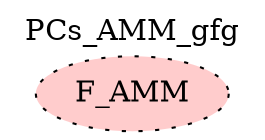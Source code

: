 digraph {graph[label=PCs_AMM_gfg,labelloc=tl,labelfontsize=12];
"F_AMM"[shape=oval,fillcolor="#FFCCCC",style ="filled,dotted",label="F_AMM"];

}